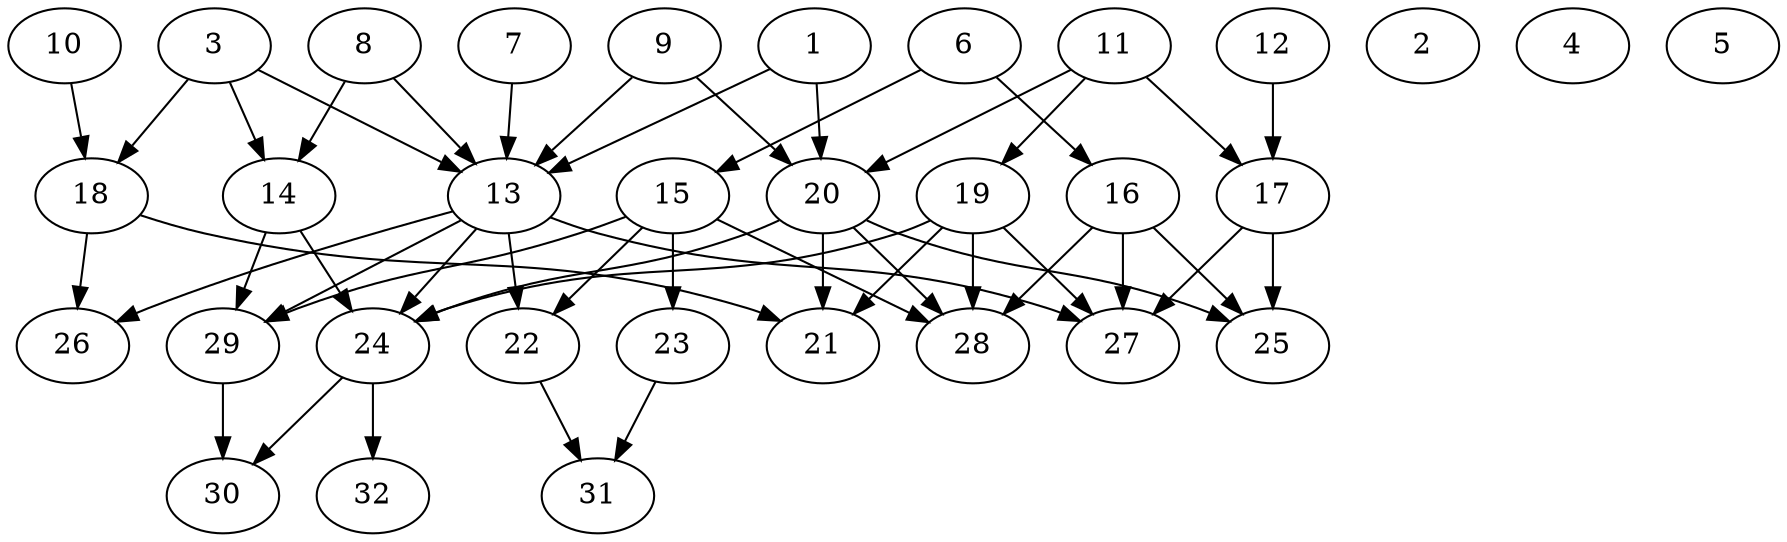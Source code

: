 // DAG (tier=2-normal, mode=data, n=32, ccr=0.428, fat=0.700, density=0.495, regular=0.552, jump=0.121, mindata=2097152, maxdata=16777216)
// DAG automatically generated by daggen at Sun Aug 24 16:33:33 2025
// /home/ermia/Project/Environments/daggen/bin/daggen --dot --ccr 0.428 --fat 0.700 --regular 0.552 --density 0.495 --jump 0.121 --mindata 2097152 --maxdata 16777216 -n 32 
digraph G {
  1 [size="6669281099943533", alpha="0.09", expect_size="3334640549971766"]
  1 -> 13 [size ="373647692791808"]
  1 -> 20 [size ="373647692791808"]
  2 [size="1007393972878185984", alpha="0.00", expect_size="503696986439092992"]
  3 [size="2283614414563180544000", alpha="0.08", expect_size="1141807207281590272000"]
  3 -> 13 [size ="1387304635596800"]
  3 -> 14 [size ="1387304635596800"]
  3 -> 18 [size ="1387304635596800"]
  4 [size="2171397549420611", alpha="0.13", expect_size="1085698774710305"]
  5 [size="14336921611970032", alpha="0.15", expect_size="7168460805985016"]
  6 [size="1106263936225599616", alpha="0.07", expect_size="553131968112799808"]
  6 -> 15 [size ="1564360770060288"]
  6 -> 16 [size ="1564360770060288"]
  7 [size="5186008052020934", alpha="0.15", expect_size="2593004026010467"]
  7 -> 13 [size ="118279582515200"]
  8 [size="1189568681163728128", alpha="0.04", expect_size="594784340581864064"]
  8 -> 13 [size ="1823314691489792"]
  8 -> 14 [size ="1823314691489792"]
  9 [size="8502551373125786", alpha="0.16", expect_size="4251275686562893"]
  9 -> 13 [size ="304309581381632"]
  9 -> 20 [size ="304309581381632"]
  10 [size="1900313284542373822464", alpha="0.09", expect_size="950156642271186911232"]
  10 -> 18 [size ="1227364214243328"]
  11 [size="23739365481679672", alpha="0.10", expect_size="11869682740839836"]
  11 -> 17 [size ="732255425134592"]
  11 -> 19 [size ="732255425134592"]
  11 -> 20 [size ="732255425134592"]
  12 [size="19800796878105432", alpha="0.14", expect_size="9900398439052716"]
  12 -> 17 [size ="451325775052800"]
  13 [size="5571912455400204", alpha="0.19", expect_size="2785956227700102"]
  13 -> 22 [size ="160269732937728"]
  13 -> 24 [size ="160269732937728"]
  13 -> 26 [size ="160269732937728"]
  13 -> 27 [size ="160269732937728"]
  13 -> 29 [size ="160269732937728"]
  14 [size="1302514147824500736000", alpha="0.14", expect_size="651257073912250368000"]
  14 -> 24 [size ="954138938572800"]
  14 -> 29 [size ="954138938572800"]
  15 [size="6488577829731684", alpha="0.05", expect_size="3244288914865842"]
  15 -> 22 [size ="435711421448192"]
  15 -> 23 [size ="435711421448192"]
  15 -> 28 [size ="435711421448192"]
  15 -> 29 [size ="435711421448192"]
  16 [size="377739431165405504", alpha="0.10", expect_size="188869715582702752"]
  16 -> 25 [size ="232622441627648"]
  16 -> 27 [size ="232622441627648"]
  16 -> 28 [size ="232622441627648"]
  17 [size="3205507999665515134976", alpha="0.11", expect_size="1602753999832757567488"]
  17 -> 25 [size ="1739220171358208"]
  17 -> 27 [size ="1739220171358208"]
  18 [size="563055788012555206656", alpha="0.19", expect_size="281527894006277603328"]
  18 -> 21 [size ="545495206330368"]
  18 -> 26 [size ="545495206330368"]
  19 [size="50275671298515000", alpha="0.19", expect_size="25137835649257500"]
  19 -> 21 [size ="893406884659200"]
  19 -> 24 [size ="893406884659200"]
  19 -> 27 [size ="893406884659200"]
  19 -> 28 [size ="893406884659200"]
  20 [size="30054828784043520", alpha="0.13", expect_size="15027414392021760"]
  20 -> 21 [size ="718215915241472"]
  20 -> 24 [size ="718215915241472"]
  20 -> 25 [size ="718215915241472"]
  20 -> 28 [size ="718215915241472"]
  21 [size="36116066837408514048", alpha="0.14", expect_size="18058033418704257024"]
  22 [size="2807784971294885281792", alpha="0.04", expect_size="1403892485647442640896"]
  22 -> 31 [size ="1592205856735232"]
  23 [size="213306904917220352", alpha="0.06", expect_size="106653452458610176"]
  23 -> 31 [size ="87734404251648"]
  24 [size="1159028211747118592", alpha="0.05", expect_size="579514105873559296"]
  24 -> 30 [size ="444338559516672"]
  24 -> 32 [size ="444338559516672"]
  25 [size="31859563197485308", alpha="0.08", expect_size="15929781598742654"]
  26 [size="213864357451268096000", alpha="0.17", expect_size="106932178725634048000"]
  27 [size="1689907955487716933632", alpha="0.03", expect_size="844953977743858466816"]
  28 [size="14136290103445782", alpha="0.09", expect_size="7068145051722891"]
  29 [size="1250856784941626368", alpha="0.07", expect_size="625428392470813184"]
  29 -> 30 [size ="781330057003008"]
  30 [size="21504102748152000", alpha="0.10", expect_size="10752051374076000"]
  31 [size="30041548165690184", alpha="0.15", expect_size="15020774082845092"]
  32 [size="2889889651940655104000", alpha="0.16", expect_size="1444944825970327552000"]
}